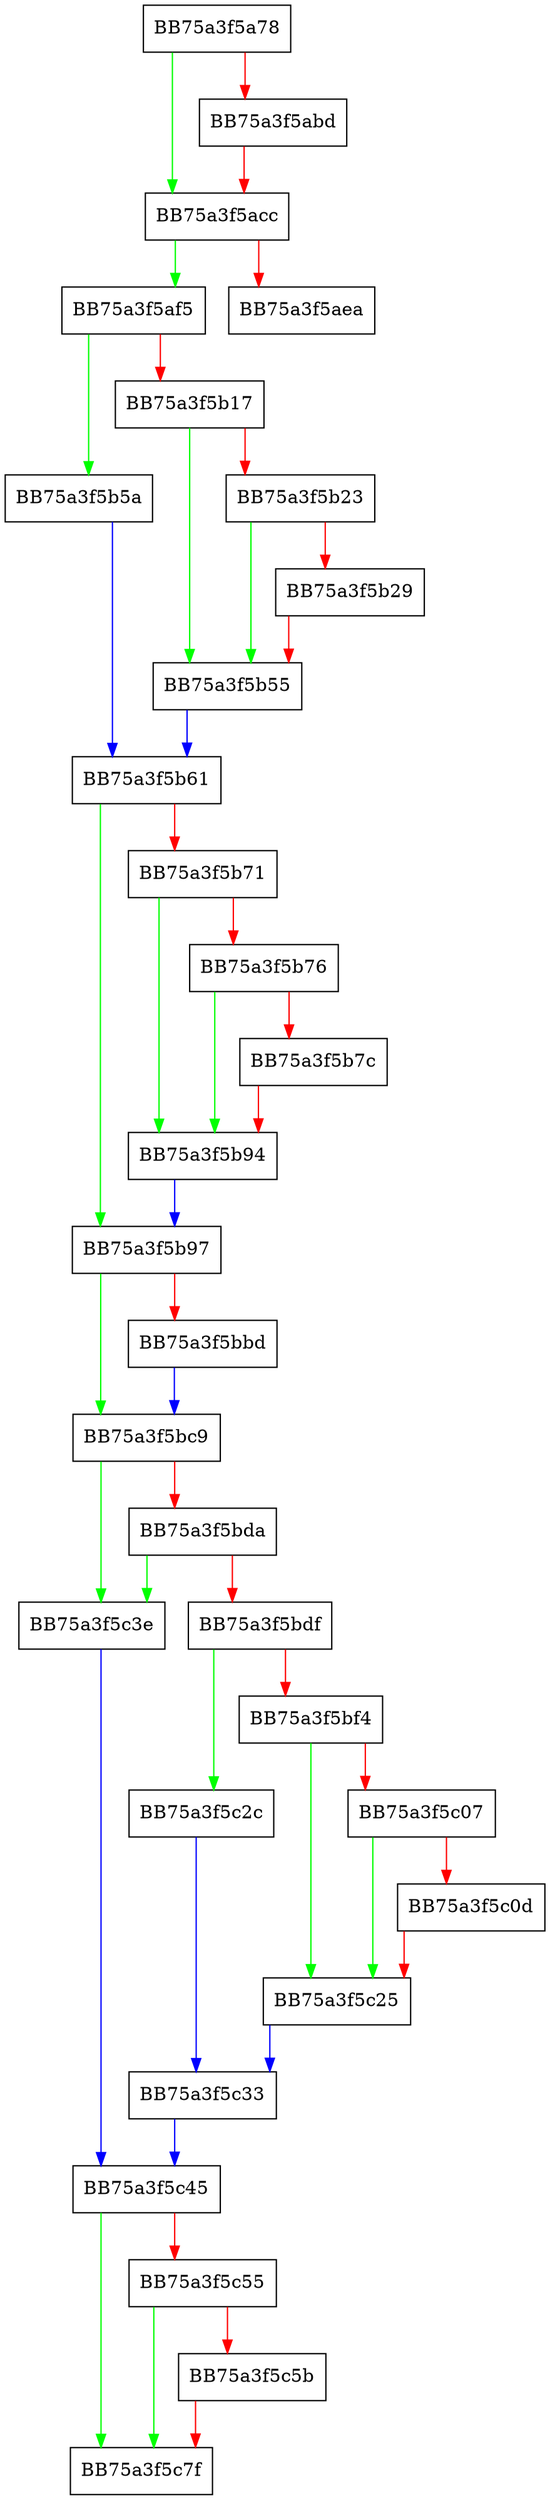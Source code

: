 digraph ScavengerTask {
  node [shape="box"];
  graph [splines=ortho];
  BB75a3f5a78 -> BB75a3f5acc [color="green"];
  BB75a3f5a78 -> BB75a3f5abd [color="red"];
  BB75a3f5abd -> BB75a3f5acc [color="red"];
  BB75a3f5acc -> BB75a3f5af5 [color="green"];
  BB75a3f5acc -> BB75a3f5aea [color="red"];
  BB75a3f5af5 -> BB75a3f5b5a [color="green"];
  BB75a3f5af5 -> BB75a3f5b17 [color="red"];
  BB75a3f5b17 -> BB75a3f5b55 [color="green"];
  BB75a3f5b17 -> BB75a3f5b23 [color="red"];
  BB75a3f5b23 -> BB75a3f5b55 [color="green"];
  BB75a3f5b23 -> BB75a3f5b29 [color="red"];
  BB75a3f5b29 -> BB75a3f5b55 [color="red"];
  BB75a3f5b55 -> BB75a3f5b61 [color="blue"];
  BB75a3f5b5a -> BB75a3f5b61 [color="blue"];
  BB75a3f5b61 -> BB75a3f5b97 [color="green"];
  BB75a3f5b61 -> BB75a3f5b71 [color="red"];
  BB75a3f5b71 -> BB75a3f5b94 [color="green"];
  BB75a3f5b71 -> BB75a3f5b76 [color="red"];
  BB75a3f5b76 -> BB75a3f5b94 [color="green"];
  BB75a3f5b76 -> BB75a3f5b7c [color="red"];
  BB75a3f5b7c -> BB75a3f5b94 [color="red"];
  BB75a3f5b94 -> BB75a3f5b97 [color="blue"];
  BB75a3f5b97 -> BB75a3f5bc9 [color="green"];
  BB75a3f5b97 -> BB75a3f5bbd [color="red"];
  BB75a3f5bbd -> BB75a3f5bc9 [color="blue"];
  BB75a3f5bc9 -> BB75a3f5c3e [color="green"];
  BB75a3f5bc9 -> BB75a3f5bda [color="red"];
  BB75a3f5bda -> BB75a3f5c3e [color="green"];
  BB75a3f5bda -> BB75a3f5bdf [color="red"];
  BB75a3f5bdf -> BB75a3f5c2c [color="green"];
  BB75a3f5bdf -> BB75a3f5bf4 [color="red"];
  BB75a3f5bf4 -> BB75a3f5c25 [color="green"];
  BB75a3f5bf4 -> BB75a3f5c07 [color="red"];
  BB75a3f5c07 -> BB75a3f5c25 [color="green"];
  BB75a3f5c07 -> BB75a3f5c0d [color="red"];
  BB75a3f5c0d -> BB75a3f5c25 [color="red"];
  BB75a3f5c25 -> BB75a3f5c33 [color="blue"];
  BB75a3f5c2c -> BB75a3f5c33 [color="blue"];
  BB75a3f5c33 -> BB75a3f5c45 [color="blue"];
  BB75a3f5c3e -> BB75a3f5c45 [color="blue"];
  BB75a3f5c45 -> BB75a3f5c7f [color="green"];
  BB75a3f5c45 -> BB75a3f5c55 [color="red"];
  BB75a3f5c55 -> BB75a3f5c7f [color="green"];
  BB75a3f5c55 -> BB75a3f5c5b [color="red"];
  BB75a3f5c5b -> BB75a3f5c7f [color="red"];
}
